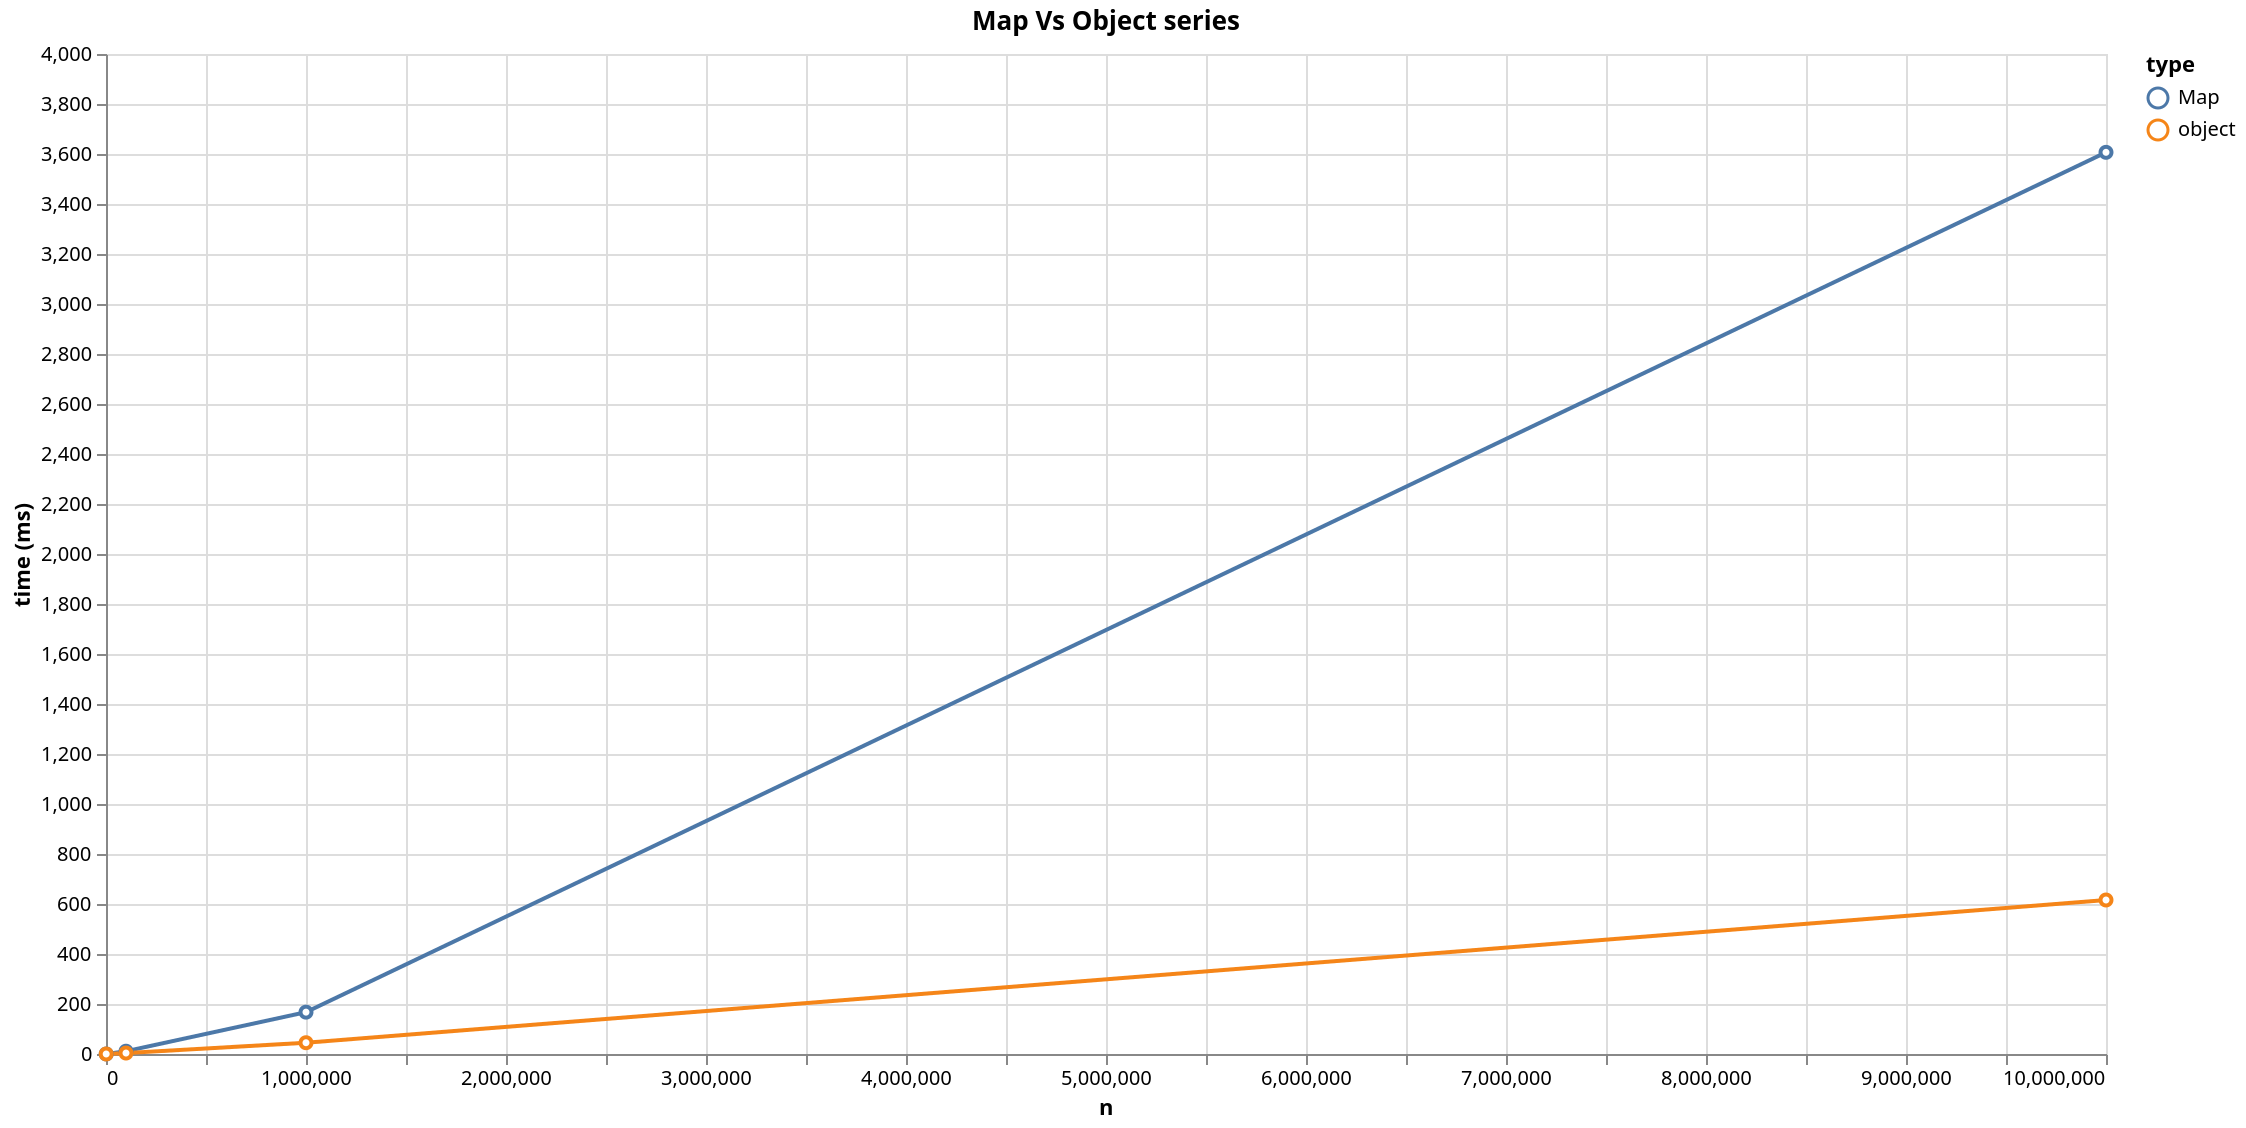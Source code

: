 {
	"$schema": "https://vega.github.io/schema/vega-lite/v4.json",
	"description": "Map Vs Object series",
	"title": "Map Vs Object series",
	"width": 1000,
	"height": 500,
	"data": {
		"name": "table",
		"values": [
			{ "time": "0.06", "n": 1000, "type": "Map" },
			{ "time": "11.2", "n": 100000, "type": "Map" },
			{ "time": "167.4", "n": 1000000, "type": "Map" },
			{ "time": " 3606.7", "n": 10000000, "type": "Map" },

			{ "time": "0.03", "n": 1000, "type": "object" },
			{ "time": "3.8", "n": 100000, "type": "object" },
			{ "time": "45.12", "n": 1000000, "type": "object" },
			{ "time": "616", "n": 10000000, "type": "object" }
		]
	},
	"mark": {
		"type": "line",
		"point": {
			"filled": false,
			"fill": "white"
		}
	},
	"encoding": {
		"x": { "field": "n", "type": "quantitative" },
		"y": { "field": "time", "type": "quantitative", "title": "time (ms)" },
		"color": { "field": "type", "type": "nominal" }
	}
}

